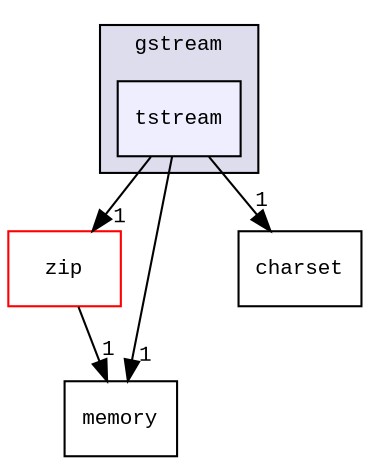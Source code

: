 digraph "src/stream/gstream/tstream" {
  compound=true
  node [ fontsize="10", fontname="CourierNew"];
  edge [ labelfontsize="10", labelfontname="CourierNew"];
  subgraph clusterdir_72dab8135689c0205d6953e36f62705a {
    graph [ bgcolor="#ddddee", pencolor="black", label="gstream" fontname="CourierNew", fontsize="10", URL="dir_72dab8135689c0205d6953e36f62705a.html"]
  dir_fc366bf2018b133b50788287513d3ea8 [shape=box, label="tstream", style="filled", fillcolor="#eeeeff", pencolor="black", URL="dir_fc366bf2018b133b50788287513d3ea8.html"];
  }
  dir_9f212bb07e66dc403da475347814e4ac [shape=box label="zip" fillcolor="white" style="filled" color="red" URL="dir_9f212bb07e66dc403da475347814e4ac.html"];
  dir_94d7edf6f8f3d9af5fd63c44172da41c [shape=box label="memory" URL="dir_94d7edf6f8f3d9af5fd63c44172da41c.html"];
  dir_4309fc6147da60689ff8fae5076fed27 [shape=box label="charset" URL="dir_4309fc6147da60689ff8fae5076fed27.html"];
  dir_9f212bb07e66dc403da475347814e4ac->dir_94d7edf6f8f3d9af5fd63c44172da41c [headlabel="1", labeldistance=1.5 headhref="dir_000047_000018.html"];
  dir_fc366bf2018b133b50788287513d3ea8->dir_9f212bb07e66dc403da475347814e4ac [headlabel="1", labeldistance=1.5 headhref="dir_000041_000047.html"];
  dir_fc366bf2018b133b50788287513d3ea8->dir_94d7edf6f8f3d9af5fd63c44172da41c [headlabel="1", labeldistance=1.5 headhref="dir_000041_000018.html"];
  dir_fc366bf2018b133b50788287513d3ea8->dir_4309fc6147da60689ff8fae5076fed27 [headlabel="1", labeldistance=1.5 headhref="dir_000041_000003.html"];
}
